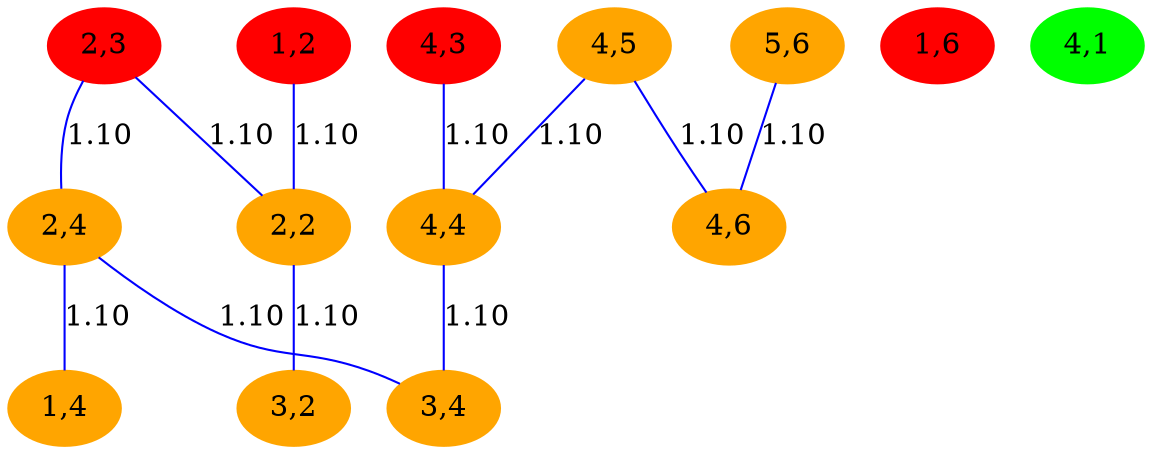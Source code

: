 strict graph G {
  1 [ style="filled" label="4,3" color="red" shape="ellipse" ];
  2 [ style="filled" label="1,2" color="red" shape="ellipse" ];
  3 [ style="filled" label="1,6" color="red" shape="ellipse" ];
  4 [ style="filled" label="2,3" color="red" shape="ellipse" ];
  5 [ style="filled" label="4,5" color="orange" shape="ellipse" ];
  6 [ style="filled" label="2,2" color="orange" shape="ellipse" ];
  7 [ style="filled" label="5,6" color="orange" shape="ellipse" ];
  8 [ style="filled" label="2,4" color="orange" shape="ellipse" ];
  9 [ style="filled" label="4,6" color="orange" shape="ellipse" ];
  10 [ style="filled" label="4,4" color="orange" shape="ellipse" ];
  11 [ style="filled" label="4,1" color="green" shape="ellipse" ];
  12 [ style="filled" label="1,4" color="orange" shape="ellipse" ];
  13 [ style="filled" label="3,2" color="orange" shape="ellipse" ];
  14 [ style="filled" label="3,4" color="orange" shape="ellipse" ];
  1 -- 10 [ color="blue" label="1.10" ];
  2 -- 6 [ color="blue" label="1.10" ];
  4 -- 6 [ color="blue" label="1.10" ];
  4 -- 8 [ color="blue" label="1.10" ];
  5 -- 9 [ color="blue" label="1.10" ];
  5 -- 10 [ color="blue" label="1.10" ];
  6 -- 13 [ color="blue" label="1.10" ];
  7 -- 9 [ color="blue" label="1.10" ];
  8 -- 12 [ color="blue" label="1.10" ];
  8 -- 14 [ color="blue" label="1.10" ];
  10 -- 14 [ color="blue" label="1.10" ];
}
